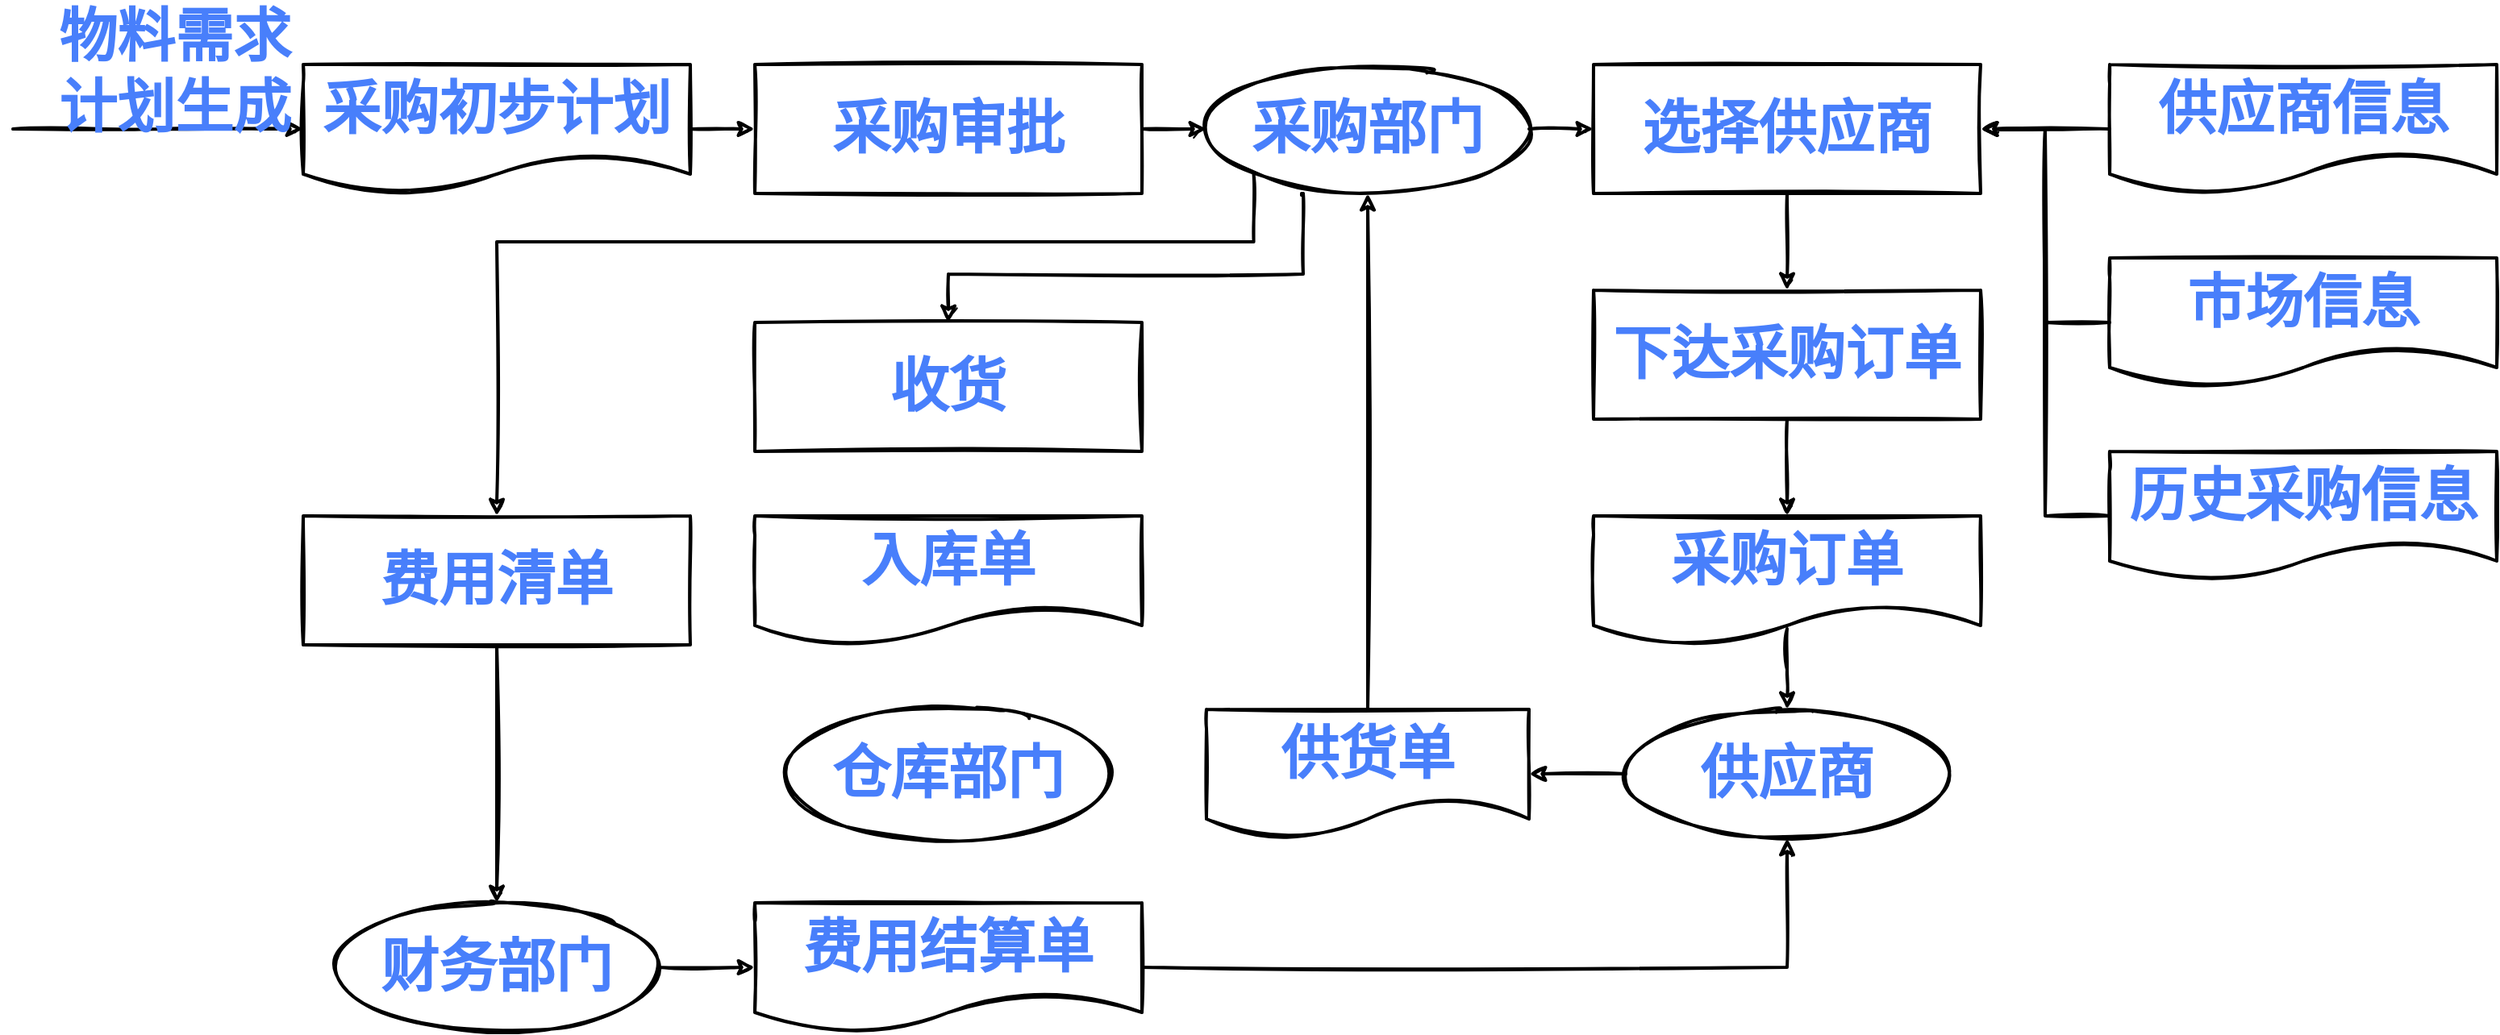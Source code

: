 <mxfile version="17.4.2" type="device"><diagram id="PvnhPLltv7rPWLdCBEzh" name="Page-1"><mxGraphModel dx="1106" dy="997" grid="1" gridSize="10" guides="1" tooltips="1" connect="1" arrows="1" fold="1" page="1" pageScale="1" pageWidth="1600" pageHeight="900" math="0" shadow="0"><root><mxCell id="0"/><mxCell id="1" parent="0"/><mxCell id="7o71l891tpRKXnFyJnaZ-45" value="" style="group" vertex="1" connectable="0" parent="1"><mxGeometry x="40" y="40" width="1540" height="640" as="geometry"/></mxCell><mxCell id="7o71l891tpRKXnFyJnaZ-46" style="edgeStyle=orthogonalEdgeStyle;rounded=0;sketch=1;orthogonalLoop=1;jettySize=auto;html=1;exitX=0;exitY=0.5;exitDx=0;exitDy=0;fontFamily=FZJingLeiS-R-GB;fontSize=36;fontColor=#487FFB;startArrow=classic;startFill=1;endArrow=none;endFill=0;strokeWidth=2;" edge="1" parent="7o71l891tpRKXnFyJnaZ-45" source="7o71l891tpRKXnFyJnaZ-47"><mxGeometry relative="1" as="geometry"><mxPoint y="80" as="targetPoint"/></mxGeometry></mxCell><mxCell id="7o71l891tpRKXnFyJnaZ-47" value="&lt;font style=&quot;font-size: 36px&quot; face=&quot;FZJingLeiS-R-GB&quot; color=&quot;#487ffb&quot;&gt;&lt;b&gt;采购初步计划&lt;/b&gt;&lt;/font&gt;" style="shape=document;whiteSpace=wrap;html=1;boundedLbl=1;fillColor=none;strokeWidth=2;sketch=1;" vertex="1" parent="7o71l891tpRKXnFyJnaZ-45"><mxGeometry x="180" y="40" width="240" height="80" as="geometry"/></mxCell><mxCell id="7o71l891tpRKXnFyJnaZ-48" value="&lt;b style=&quot;color: rgb(72 , 127 , 251) ; font-size: 36px&quot;&gt;&lt;font face=&quot;FZJingLeiS-R-GB&quot;&gt;采购审批&lt;/font&gt;&lt;/b&gt;" style="whiteSpace=wrap;html=1;fillColor=none;strokeWidth=2;sketch=1;" vertex="1" parent="7o71l891tpRKXnFyJnaZ-45"><mxGeometry x="460" y="40" width="240" height="80" as="geometry"/></mxCell><mxCell id="7o71l891tpRKXnFyJnaZ-49" value="" style="edgeStyle=orthogonalEdgeStyle;rounded=0;orthogonalLoop=1;jettySize=auto;html=1;fontFamily=FZJingLeiS-R-GB;fontSize=36;fontColor=#487FFB;strokeWidth=2;sketch=1;" edge="1" parent="7o71l891tpRKXnFyJnaZ-45" source="7o71l891tpRKXnFyJnaZ-47" target="7o71l891tpRKXnFyJnaZ-48"><mxGeometry relative="1" as="geometry"/></mxCell><mxCell id="7o71l891tpRKXnFyJnaZ-50" value="&lt;b style=&quot;color: rgb(72 , 127 , 251) ; font-size: 36px&quot;&gt;&lt;font face=&quot;FZJingLeiS-R-GB&quot;&gt;选择供应商&lt;/font&gt;&lt;/b&gt;" style="whiteSpace=wrap;html=1;fillColor=none;strokeWidth=2;sketch=1;" vertex="1" parent="7o71l891tpRKXnFyJnaZ-45"><mxGeometry x="980" y="40" width="240" height="80" as="geometry"/></mxCell><mxCell id="7o71l891tpRKXnFyJnaZ-51" value="&lt;b style=&quot;color: rgb(72 , 127 , 251) ; font-size: 36px&quot;&gt;&lt;font face=&quot;FZJingLeiS-R-GB&quot;&gt;下达采购订单&lt;/font&gt;&lt;/b&gt;" style="whiteSpace=wrap;html=1;fillColor=none;strokeWidth=2;sketch=1;" vertex="1" parent="7o71l891tpRKXnFyJnaZ-45"><mxGeometry x="980" y="180" width="240" height="80" as="geometry"/></mxCell><mxCell id="7o71l891tpRKXnFyJnaZ-52" style="edgeStyle=orthogonalEdgeStyle;rounded=0;sketch=1;orthogonalLoop=1;jettySize=auto;html=1;exitX=0.5;exitY=1;exitDx=0;exitDy=0;entryX=0.5;entryY=0;entryDx=0;entryDy=0;fontFamily=FZJingLeiS-R-GB;fontSize=36;fontColor=#487FFB;strokeWidth=2;" edge="1" parent="7o71l891tpRKXnFyJnaZ-45" source="7o71l891tpRKXnFyJnaZ-50" target="7o71l891tpRKXnFyJnaZ-51"><mxGeometry relative="1" as="geometry"/></mxCell><mxCell id="7o71l891tpRKXnFyJnaZ-53" style="edgeStyle=orthogonalEdgeStyle;rounded=0;sketch=1;orthogonalLoop=1;jettySize=auto;html=1;exitX=0;exitY=0.5;exitDx=0;exitDy=0;entryX=1;entryY=0.5;entryDx=0;entryDy=0;fontFamily=FZJingLeiS-R-GB;fontSize=36;fontColor=#487FFB;strokeWidth=2;" edge="1" parent="7o71l891tpRKXnFyJnaZ-45" source="7o71l891tpRKXnFyJnaZ-54" target="7o71l891tpRKXnFyJnaZ-50"><mxGeometry relative="1" as="geometry"/></mxCell><mxCell id="7o71l891tpRKXnFyJnaZ-54" value="&lt;font style=&quot;font-size: 36px&quot; face=&quot;FZJingLeiS-R-GB&quot; color=&quot;#487ffb&quot;&gt;&lt;b&gt;供应商信息&lt;/b&gt;&lt;/font&gt;" style="shape=document;whiteSpace=wrap;html=1;boundedLbl=1;fillColor=none;strokeWidth=2;sketch=1;" vertex="1" parent="7o71l891tpRKXnFyJnaZ-45"><mxGeometry x="1300" y="40" width="240" height="80" as="geometry"/></mxCell><mxCell id="7o71l891tpRKXnFyJnaZ-55" style="edgeStyle=orthogonalEdgeStyle;rounded=0;sketch=1;orthogonalLoop=1;jettySize=auto;html=1;exitX=0;exitY=0.5;exitDx=0;exitDy=0;fontFamily=FZJingLeiS-R-GB;fontSize=36;fontColor=#487FFB;strokeWidth=2;" edge="1" parent="7o71l891tpRKXnFyJnaZ-45" source="7o71l891tpRKXnFyJnaZ-56"><mxGeometry relative="1" as="geometry"><mxPoint x="1220" y="80" as="targetPoint"/><Array as="points"><mxPoint x="1260" y="200"/><mxPoint x="1260" y="80"/></Array></mxGeometry></mxCell><mxCell id="7o71l891tpRKXnFyJnaZ-56" value="&lt;font style=&quot;font-size: 36px&quot; face=&quot;FZJingLeiS-R-GB&quot; color=&quot;#487ffb&quot;&gt;&lt;b&gt;市场信息&lt;/b&gt;&lt;/font&gt;" style="shape=document;whiteSpace=wrap;html=1;boundedLbl=1;fillColor=none;strokeWidth=2;sketch=1;" vertex="1" parent="7o71l891tpRKXnFyJnaZ-45"><mxGeometry x="1300" y="160" width="240" height="80" as="geometry"/></mxCell><mxCell id="7o71l891tpRKXnFyJnaZ-57" style="edgeStyle=orthogonalEdgeStyle;rounded=0;sketch=1;orthogonalLoop=1;jettySize=auto;html=1;exitX=0;exitY=0.5;exitDx=0;exitDy=0;fontFamily=FZJingLeiS-R-GB;fontSize=36;fontColor=#487FFB;strokeWidth=2;" edge="1" parent="7o71l891tpRKXnFyJnaZ-45" source="7o71l891tpRKXnFyJnaZ-58"><mxGeometry relative="1" as="geometry"><mxPoint x="1220" y="80" as="targetPoint"/><Array as="points"><mxPoint x="1260" y="320"/><mxPoint x="1260" y="80"/></Array></mxGeometry></mxCell><mxCell id="7o71l891tpRKXnFyJnaZ-58" value="&lt;font style=&quot;font-size: 36px&quot; face=&quot;FZJingLeiS-R-GB&quot; color=&quot;#487ffb&quot;&gt;&lt;b&gt;历史采购信息&lt;/b&gt;&lt;/font&gt;" style="shape=document;whiteSpace=wrap;html=1;boundedLbl=1;fillColor=none;strokeWidth=2;sketch=1;" vertex="1" parent="7o71l891tpRKXnFyJnaZ-45"><mxGeometry x="1300" y="280" width="240" height="80" as="geometry"/></mxCell><mxCell id="7o71l891tpRKXnFyJnaZ-59" value="&lt;font style=&quot;font-size: 36px&quot; face=&quot;FZJingLeiS-R-GB&quot; color=&quot;#487ffb&quot;&gt;&lt;b&gt;采购订单&lt;/b&gt;&lt;/font&gt;" style="shape=document;whiteSpace=wrap;html=1;boundedLbl=1;fillColor=none;strokeWidth=2;sketch=1;" vertex="1" parent="7o71l891tpRKXnFyJnaZ-45"><mxGeometry x="980" y="320" width="240" height="80" as="geometry"/></mxCell><mxCell id="7o71l891tpRKXnFyJnaZ-60" style="edgeStyle=orthogonalEdgeStyle;rounded=0;sketch=1;orthogonalLoop=1;jettySize=auto;html=1;exitX=0.5;exitY=1;exitDx=0;exitDy=0;entryX=0.5;entryY=0;entryDx=0;entryDy=0;fontFamily=FZJingLeiS-R-GB;fontSize=36;fontColor=#487FFB;strokeWidth=2;" edge="1" parent="7o71l891tpRKXnFyJnaZ-45" source="7o71l891tpRKXnFyJnaZ-51" target="7o71l891tpRKXnFyJnaZ-59"><mxGeometry relative="1" as="geometry"/></mxCell><mxCell id="7o71l891tpRKXnFyJnaZ-61" style="edgeStyle=orthogonalEdgeStyle;rounded=0;sketch=1;orthogonalLoop=1;jettySize=auto;html=1;exitX=0.5;exitY=0;exitDx=0;exitDy=0;fontFamily=FZJingLeiS-R-GB;fontSize=36;fontColor=#487FFB;strokeWidth=2;startArrow=classic;startFill=1;endArrow=none;endFill=0;" edge="1" parent="7o71l891tpRKXnFyJnaZ-45" source="7o71l891tpRKXnFyJnaZ-62"><mxGeometry relative="1" as="geometry"><mxPoint x="1100" y="390" as="targetPoint"/></mxGeometry></mxCell><mxCell id="7o71l891tpRKXnFyJnaZ-62" value="&lt;font face=&quot;FZJingLeiS-R-GB&quot; style=&quot;font-size: 36px&quot; color=&quot;#487ffb&quot;&gt;&lt;b&gt;供应商&lt;/b&gt;&lt;/font&gt;" style="ellipse;whiteSpace=wrap;html=1;fillColor=none;strokeWidth=2;sketch=1;" vertex="1" parent="7o71l891tpRKXnFyJnaZ-45"><mxGeometry x="1000" y="440" width="200" height="80" as="geometry"/></mxCell><mxCell id="7o71l891tpRKXnFyJnaZ-63" value="&lt;b style=&quot;color: rgb(72 , 127 , 251) ; font-size: 36px&quot;&gt;&lt;font face=&quot;FZJingLeiS-R-GB&quot;&gt;费用清单&lt;/font&gt;&lt;/b&gt;" style="whiteSpace=wrap;html=1;fillColor=none;strokeWidth=2;sketch=1;" vertex="1" parent="7o71l891tpRKXnFyJnaZ-45"><mxGeometry x="180" y="320" width="240" height="80" as="geometry"/></mxCell><mxCell id="7o71l891tpRKXnFyJnaZ-64" value="&lt;font face=&quot;FZJingLeiS-R-GB&quot; style=&quot;font-size: 36px&quot; color=&quot;#487ffb&quot;&gt;&lt;b&gt;财务部门&lt;/b&gt;&lt;/font&gt;" style="ellipse;whiteSpace=wrap;html=1;fillColor=none;strokeWidth=2;sketch=1;" vertex="1" parent="7o71l891tpRKXnFyJnaZ-45"><mxGeometry x="200" y="560" width="200" height="80" as="geometry"/></mxCell><mxCell id="7o71l891tpRKXnFyJnaZ-65" style="edgeStyle=orthogonalEdgeStyle;rounded=0;sketch=1;orthogonalLoop=1;jettySize=auto;html=1;exitX=0.5;exitY=1;exitDx=0;exitDy=0;entryX=0.5;entryY=0;entryDx=0;entryDy=0;fontFamily=FZJingLeiS-R-GB;fontSize=36;fontColor=#487FFB;startArrow=none;startFill=0;endArrow=classic;endFill=1;strokeWidth=2;" edge="1" parent="7o71l891tpRKXnFyJnaZ-45" source="7o71l891tpRKXnFyJnaZ-63" target="7o71l891tpRKXnFyJnaZ-64"><mxGeometry relative="1" as="geometry"/></mxCell><mxCell id="7o71l891tpRKXnFyJnaZ-66" style="edgeStyle=orthogonalEdgeStyle;rounded=0;sketch=1;orthogonalLoop=1;jettySize=auto;html=1;exitX=1;exitY=0.5;exitDx=0;exitDy=0;entryX=0.5;entryY=1;entryDx=0;entryDy=0;fontFamily=FZJingLeiS-R-GB;fontSize=36;fontColor=#487FFB;startArrow=none;startFill=0;endArrow=classic;endFill=1;strokeWidth=2;" edge="1" parent="7o71l891tpRKXnFyJnaZ-45" source="7o71l891tpRKXnFyJnaZ-67" target="7o71l891tpRKXnFyJnaZ-62"><mxGeometry relative="1" as="geometry"/></mxCell><mxCell id="7o71l891tpRKXnFyJnaZ-67" value="&lt;font style=&quot;font-size: 36px&quot; face=&quot;FZJingLeiS-R-GB&quot; color=&quot;#487ffb&quot;&gt;&lt;b&gt;费用结算单&lt;/b&gt;&lt;/font&gt;" style="shape=document;whiteSpace=wrap;html=1;boundedLbl=1;fillColor=none;strokeWidth=2;sketch=1;" vertex="1" parent="7o71l891tpRKXnFyJnaZ-45"><mxGeometry x="460" y="560" width="240" height="80" as="geometry"/></mxCell><mxCell id="7o71l891tpRKXnFyJnaZ-68" style="edgeStyle=orthogonalEdgeStyle;rounded=0;sketch=1;orthogonalLoop=1;jettySize=auto;html=1;exitX=1;exitY=0.5;exitDx=0;exitDy=0;fontFamily=FZJingLeiS-R-GB;fontSize=36;fontColor=#487FFB;startArrow=none;startFill=0;endArrow=classic;endFill=1;strokeWidth=2;" edge="1" parent="7o71l891tpRKXnFyJnaZ-45" source="7o71l891tpRKXnFyJnaZ-64" target="7o71l891tpRKXnFyJnaZ-67"><mxGeometry relative="1" as="geometry"/></mxCell><mxCell id="7o71l891tpRKXnFyJnaZ-69" value="&lt;b style=&quot;color: rgb(72 , 127 , 251) ; font-size: 36px&quot;&gt;&lt;font face=&quot;FZJingLeiS-R-GB&quot;&gt;收货&lt;/font&gt;&lt;/b&gt;" style="whiteSpace=wrap;html=1;fillColor=none;strokeWidth=2;sketch=1;" vertex="1" parent="7o71l891tpRKXnFyJnaZ-45"><mxGeometry x="460" y="200" width="240" height="80" as="geometry"/></mxCell><mxCell id="7o71l891tpRKXnFyJnaZ-70" value="&lt;font style=&quot;font-size: 36px&quot; face=&quot;FZJingLeiS-R-GB&quot; color=&quot;#487ffb&quot;&gt;&lt;b&gt;入库单&lt;/b&gt;&lt;/font&gt;" style="shape=document;whiteSpace=wrap;html=1;boundedLbl=1;fillColor=none;strokeWidth=2;sketch=1;" vertex="1" parent="7o71l891tpRKXnFyJnaZ-45"><mxGeometry x="460" y="320" width="240" height="80" as="geometry"/></mxCell><mxCell id="7o71l891tpRKXnFyJnaZ-71" value="&lt;font face=&quot;FZJingLeiS-R-GB&quot; style=&quot;font-size: 36px&quot; color=&quot;#487ffb&quot;&gt;&lt;b&gt;仓库部门&lt;/b&gt;&lt;/font&gt;" style="ellipse;whiteSpace=wrap;html=1;fillColor=none;strokeWidth=2;sketch=1;" vertex="1" parent="7o71l891tpRKXnFyJnaZ-45"><mxGeometry x="480" y="440" width="200" height="80" as="geometry"/></mxCell><mxCell id="7o71l891tpRKXnFyJnaZ-72" value="&lt;font style=&quot;font-size: 36px&quot; face=&quot;FZJingLeiS-R-GB&quot; color=&quot;#487ffb&quot;&gt;&lt;b&gt;供货单&lt;/b&gt;&lt;/font&gt;" style="shape=document;whiteSpace=wrap;html=1;boundedLbl=1;fillColor=none;strokeWidth=2;sketch=1;" vertex="1" parent="7o71l891tpRKXnFyJnaZ-45"><mxGeometry x="740" y="440" width="200" height="80" as="geometry"/></mxCell><mxCell id="7o71l891tpRKXnFyJnaZ-73" style="edgeStyle=orthogonalEdgeStyle;rounded=0;sketch=1;orthogonalLoop=1;jettySize=auto;html=1;exitX=0;exitY=0.5;exitDx=0;exitDy=0;fontFamily=FZJingLeiS-R-GB;fontSize=36;fontColor=#487FFB;startArrow=none;startFill=0;endArrow=classic;endFill=1;strokeWidth=2;" edge="1" parent="7o71l891tpRKXnFyJnaZ-45" source="7o71l891tpRKXnFyJnaZ-62" target="7o71l891tpRKXnFyJnaZ-72"><mxGeometry relative="1" as="geometry"/></mxCell><mxCell id="7o71l891tpRKXnFyJnaZ-74" style="edgeStyle=orthogonalEdgeStyle;rounded=0;sketch=1;orthogonalLoop=1;jettySize=auto;html=1;exitX=0.295;exitY=1.013;exitDx=0;exitDy=0;entryX=0.5;entryY=0;entryDx=0;entryDy=0;fontFamily=FZJingLeiS-R-GB;fontSize=36;fontColor=#487FFB;startArrow=none;startFill=0;endArrow=classic;endFill=1;strokeWidth=2;exitPerimeter=0;" edge="1" parent="7o71l891tpRKXnFyJnaZ-45" source="7o71l891tpRKXnFyJnaZ-75" target="7o71l891tpRKXnFyJnaZ-69"><mxGeometry relative="1" as="geometry"><Array as="points"><mxPoint x="799" y="120"/><mxPoint x="800" y="120"/><mxPoint x="800" y="170"/><mxPoint x="580" y="170"/></Array></mxGeometry></mxCell><mxCell id="7o71l891tpRKXnFyJnaZ-75" value="&lt;font face=&quot;FZJingLeiS-R-GB&quot; style=&quot;font-size: 36px&quot; color=&quot;#487ffb&quot;&gt;&lt;b&gt;采购部门&lt;/b&gt;&lt;/font&gt;" style="ellipse;whiteSpace=wrap;html=1;fillColor=none;strokeWidth=2;sketch=1;" vertex="1" parent="7o71l891tpRKXnFyJnaZ-45"><mxGeometry x="740" y="40" width="200" height="80" as="geometry"/></mxCell><mxCell id="7o71l891tpRKXnFyJnaZ-76" value="" style="edgeStyle=orthogonalEdgeStyle;rounded=0;sketch=1;orthogonalLoop=1;jettySize=auto;html=1;fontFamily=FZJingLeiS-R-GB;fontSize=36;fontColor=#487FFB;strokeWidth=2;" edge="1" parent="7o71l891tpRKXnFyJnaZ-45" source="7o71l891tpRKXnFyJnaZ-48" target="7o71l891tpRKXnFyJnaZ-75"><mxGeometry relative="1" as="geometry"/></mxCell><mxCell id="7o71l891tpRKXnFyJnaZ-77" style="edgeStyle=orthogonalEdgeStyle;rounded=0;sketch=1;orthogonalLoop=1;jettySize=auto;html=1;exitX=1;exitY=0.5;exitDx=0;exitDy=0;entryX=0;entryY=0.5;entryDx=0;entryDy=0;fontFamily=FZJingLeiS-R-GB;fontSize=36;fontColor=#487FFB;strokeWidth=2;" edge="1" parent="7o71l891tpRKXnFyJnaZ-45" source="7o71l891tpRKXnFyJnaZ-75" target="7o71l891tpRKXnFyJnaZ-50"><mxGeometry relative="1" as="geometry"/></mxCell><mxCell id="7o71l891tpRKXnFyJnaZ-78" style="edgeStyle=orthogonalEdgeStyle;rounded=0;sketch=1;orthogonalLoop=1;jettySize=auto;html=1;exitX=0;exitY=1;exitDx=0;exitDy=0;entryX=0.5;entryY=0;entryDx=0;entryDy=0;fontFamily=FZJingLeiS-R-GB;fontSize=36;fontColor=#487FFB;startArrow=none;startFill=0;endArrow=classic;endFill=1;strokeWidth=2;" edge="1" parent="7o71l891tpRKXnFyJnaZ-45" source="7o71l891tpRKXnFyJnaZ-75" target="7o71l891tpRKXnFyJnaZ-63"><mxGeometry relative="1" as="geometry"><Array as="points"><mxPoint x="769" y="150"/><mxPoint x="300" y="150"/></Array></mxGeometry></mxCell><mxCell id="7o71l891tpRKXnFyJnaZ-79" style="edgeStyle=orthogonalEdgeStyle;rounded=0;sketch=1;orthogonalLoop=1;jettySize=auto;html=1;exitX=0.5;exitY=0;exitDx=0;exitDy=0;entryX=0.5;entryY=1;entryDx=0;entryDy=0;fontFamily=FZJingLeiS-R-GB;fontSize=36;fontColor=#487FFB;startArrow=none;startFill=0;endArrow=classic;endFill=1;strokeWidth=2;" edge="1" parent="7o71l891tpRKXnFyJnaZ-45" source="7o71l891tpRKXnFyJnaZ-72" target="7o71l891tpRKXnFyJnaZ-75"><mxGeometry relative="1" as="geometry"/></mxCell><mxCell id="7o71l891tpRKXnFyJnaZ-81" value="&lt;b&gt;物料需求&lt;br&gt;计划生成&lt;/b&gt;" style="text;html=1;align=center;verticalAlign=middle;resizable=0;points=[];autosize=1;strokeColor=none;fillColor=none;fontSize=36;fontFamily=FZJingLeiS-R-GB;fontColor=#487FFB;" vertex="1" parent="7o71l891tpRKXnFyJnaZ-45"><mxGeometry x="20" width="160" height="90" as="geometry"/></mxCell></root></mxGraphModel></diagram></mxfile>